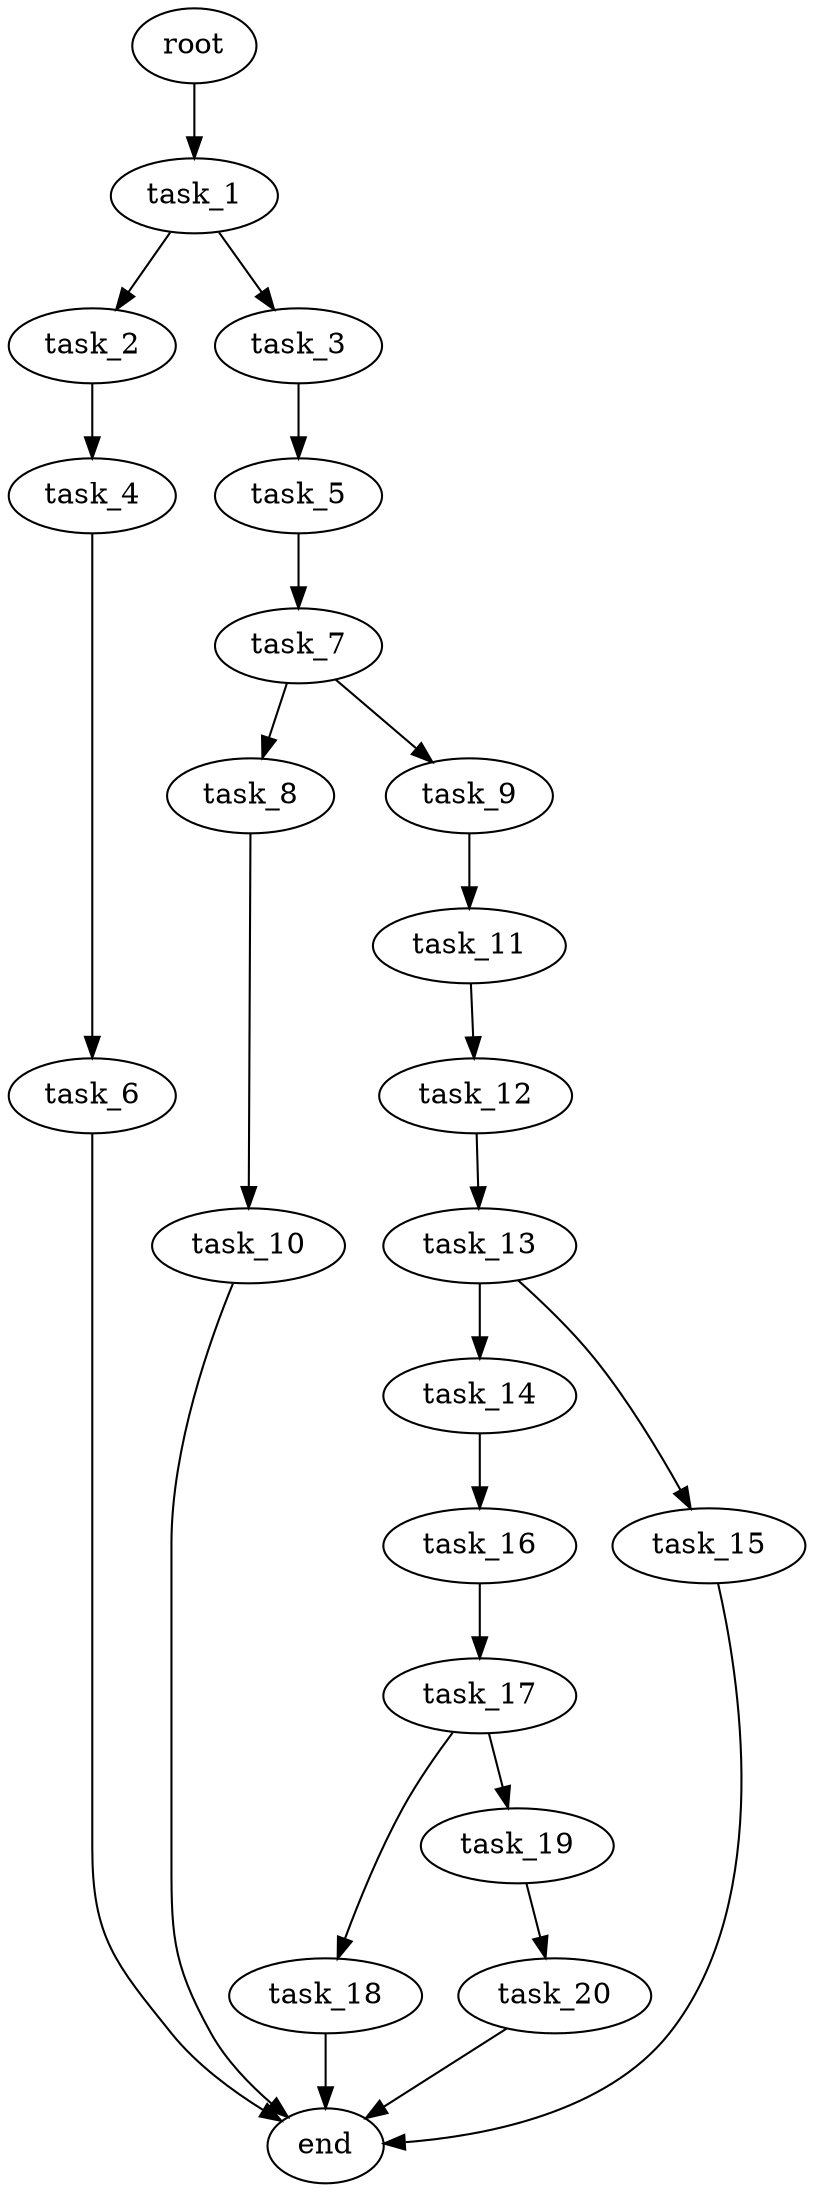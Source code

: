digraph G {
  root [size="0.000000e+00"];
  task_1 [size="9.419290e+09"];
  task_2 [size="3.956560e+09"];
  task_3 [size="1.011221e+09"];
  task_4 [size="3.018350e+09"];
  task_5 [size="1.365380e+09"];
  task_6 [size="1.575881e+09"];
  task_7 [size="9.486987e+09"];
  task_8 [size="7.918633e+09"];
  task_9 [size="9.606660e+09"];
  task_10 [size="6.492153e+09"];
  task_11 [size="1.742853e+09"];
  task_12 [size="9.687460e+09"];
  task_13 [size="6.935910e+09"];
  task_14 [size="9.288523e+09"];
  task_15 [size="7.870131e+09"];
  task_16 [size="2.233149e+09"];
  task_17 [size="5.889913e+09"];
  task_18 [size="1.754341e+09"];
  task_19 [size="3.068925e+09"];
  task_20 [size="6.885296e+09"];
  end [size="0.000000e+00"];

  root -> task_1 [size="1.000000e-12"];
  task_1 -> task_2 [size="3.956560e+08"];
  task_1 -> task_3 [size="1.011221e+08"];
  task_2 -> task_4 [size="3.018350e+08"];
  task_3 -> task_5 [size="1.365380e+08"];
  task_4 -> task_6 [size="1.575881e+08"];
  task_5 -> task_7 [size="9.486987e+08"];
  task_6 -> end [size="1.000000e-12"];
  task_7 -> task_8 [size="7.918633e+08"];
  task_7 -> task_9 [size="9.606660e+08"];
  task_8 -> task_10 [size="6.492153e+08"];
  task_9 -> task_11 [size="1.742853e+08"];
  task_10 -> end [size="1.000000e-12"];
  task_11 -> task_12 [size="9.687460e+08"];
  task_12 -> task_13 [size="6.935910e+08"];
  task_13 -> task_14 [size="9.288523e+08"];
  task_13 -> task_15 [size="7.870131e+08"];
  task_14 -> task_16 [size="2.233149e+08"];
  task_15 -> end [size="1.000000e-12"];
  task_16 -> task_17 [size="5.889913e+08"];
  task_17 -> task_18 [size="1.754341e+08"];
  task_17 -> task_19 [size="3.068925e+08"];
  task_18 -> end [size="1.000000e-12"];
  task_19 -> task_20 [size="6.885296e+08"];
  task_20 -> end [size="1.000000e-12"];
}

